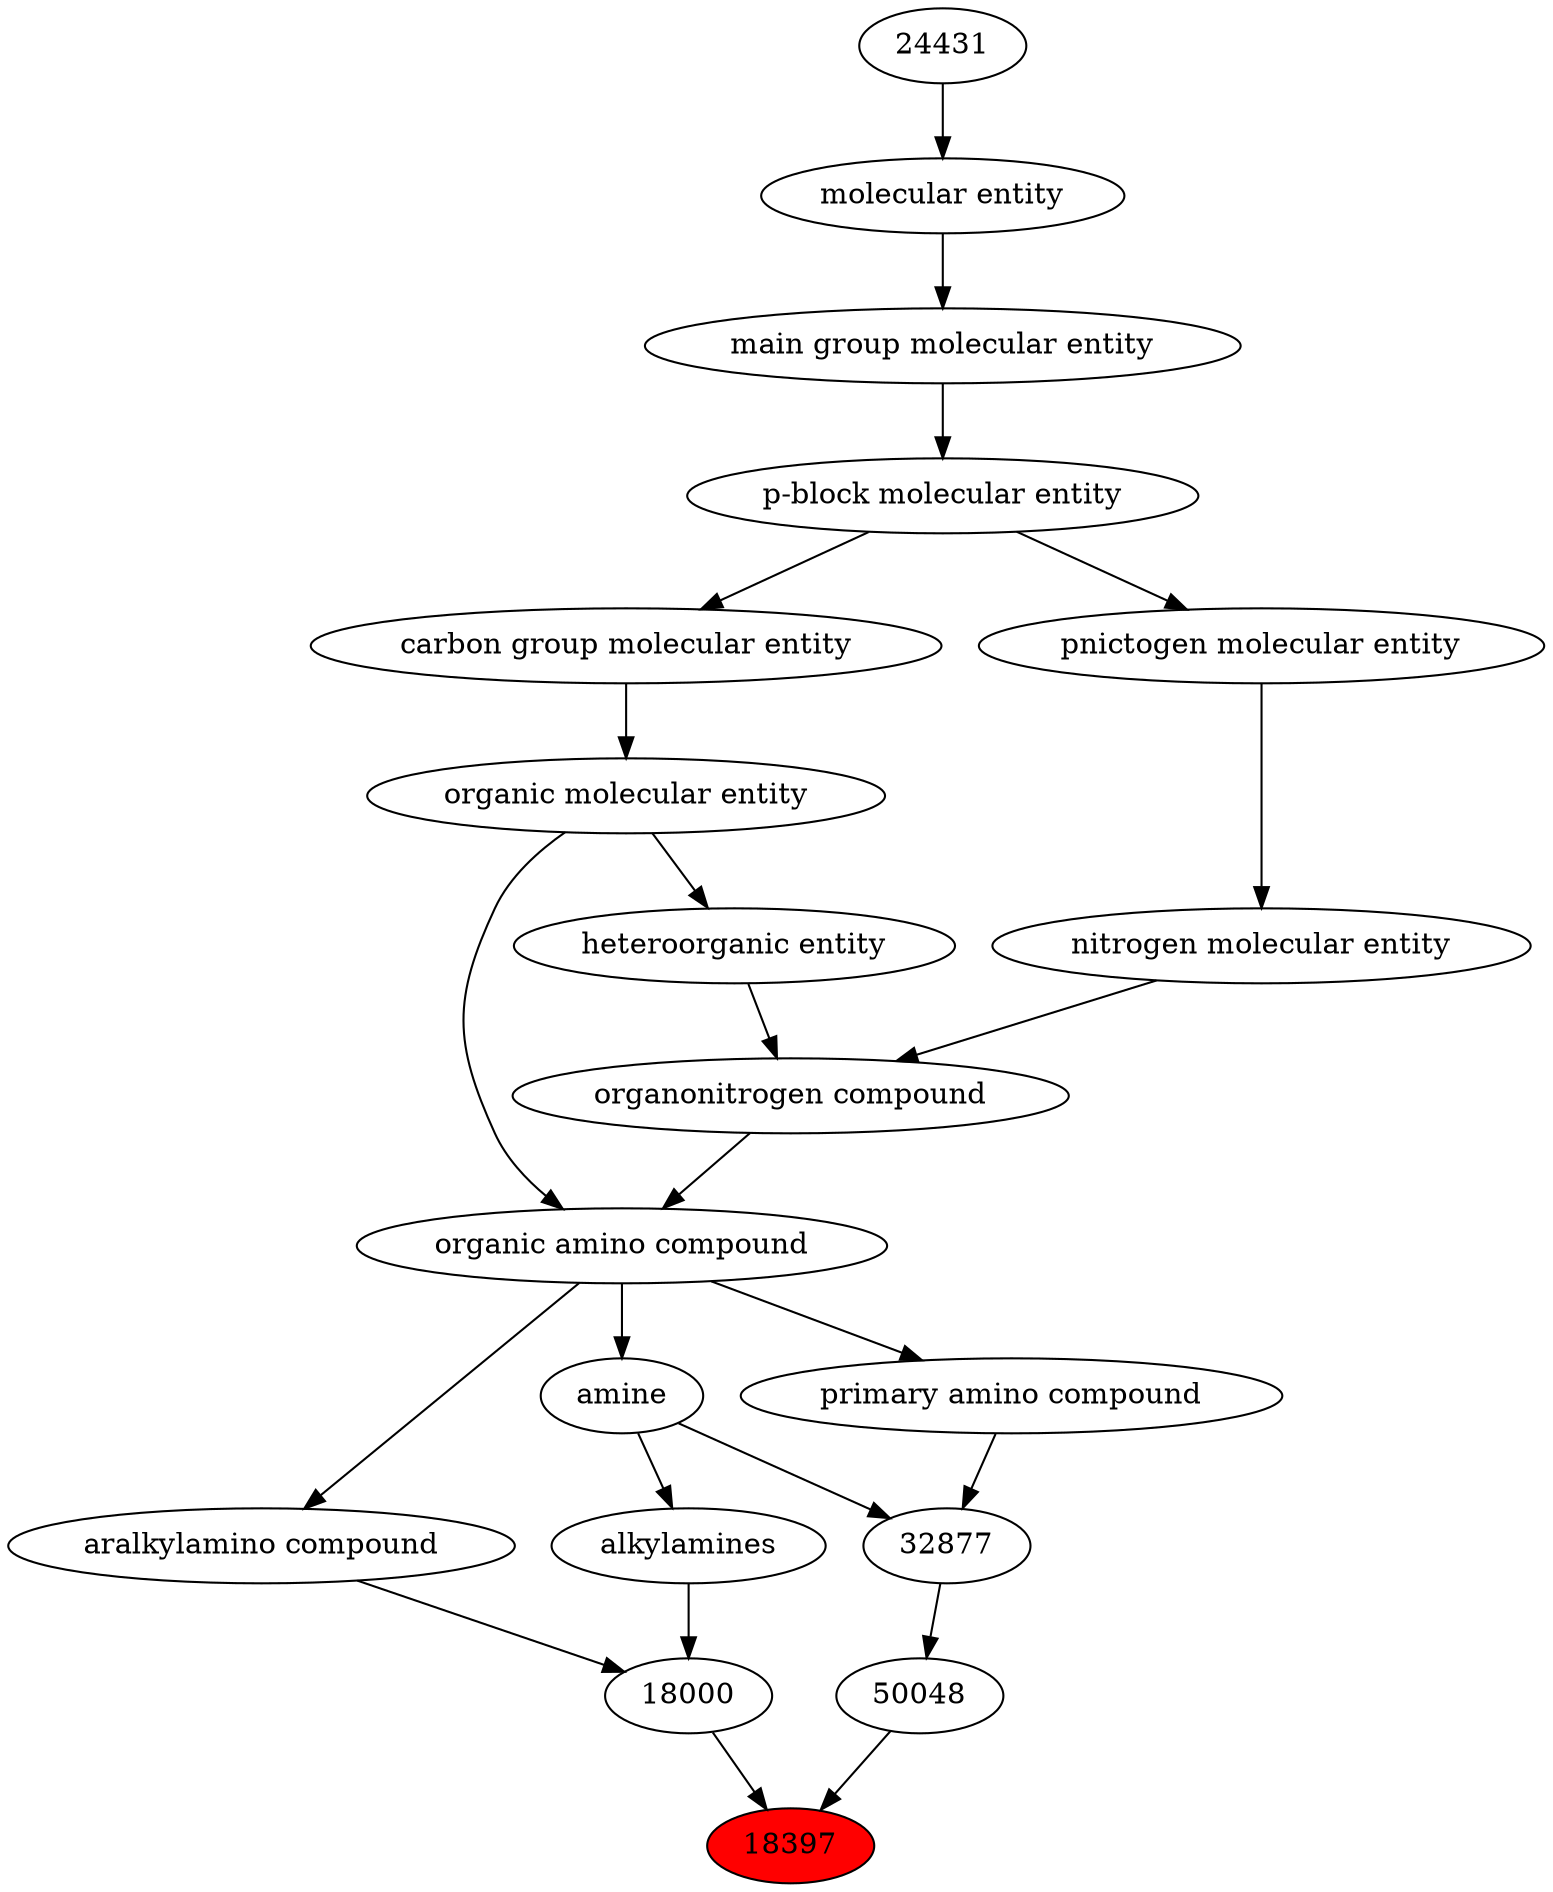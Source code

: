 digraph tree{ 
18397 [label="18397" fillcolor=red style=filled]
50048 -> 18397
18000 -> 18397
50048 [label="50048"]
32877 -> 50048
18000 [label="18000"]
64365 -> 18000
22331 -> 18000
32877 [label="32877"]
50994 -> 32877
32952 -> 32877
64365 [label="aralkylamino compound"]
50047 -> 64365
22331 [label="alkylamines"]
32952 -> 22331
50994 [label="primary amino compound"]
50047 -> 50994
32952 [label="amine"]
50047 -> 32952
50047 [label="organic amino compound"]
50860 -> 50047
35352 -> 50047
50860 [label="organic molecular entity"]
33582 -> 50860
35352 [label="organonitrogen compound"]
51143 -> 35352
33285 -> 35352
33582 [label="carbon group molecular entity"]
33675 -> 33582
51143 [label="nitrogen molecular entity"]
33302 -> 51143
33285 [label="heteroorganic entity"]
50860 -> 33285
33675 [label="p-block molecular entity"]
33579 -> 33675
33302 [label="pnictogen molecular entity"]
33675 -> 33302
33579 [label="main group molecular entity"]
23367 -> 33579
23367 [label="molecular entity"]
24431 -> 23367
24431 [label="24431"]
}
